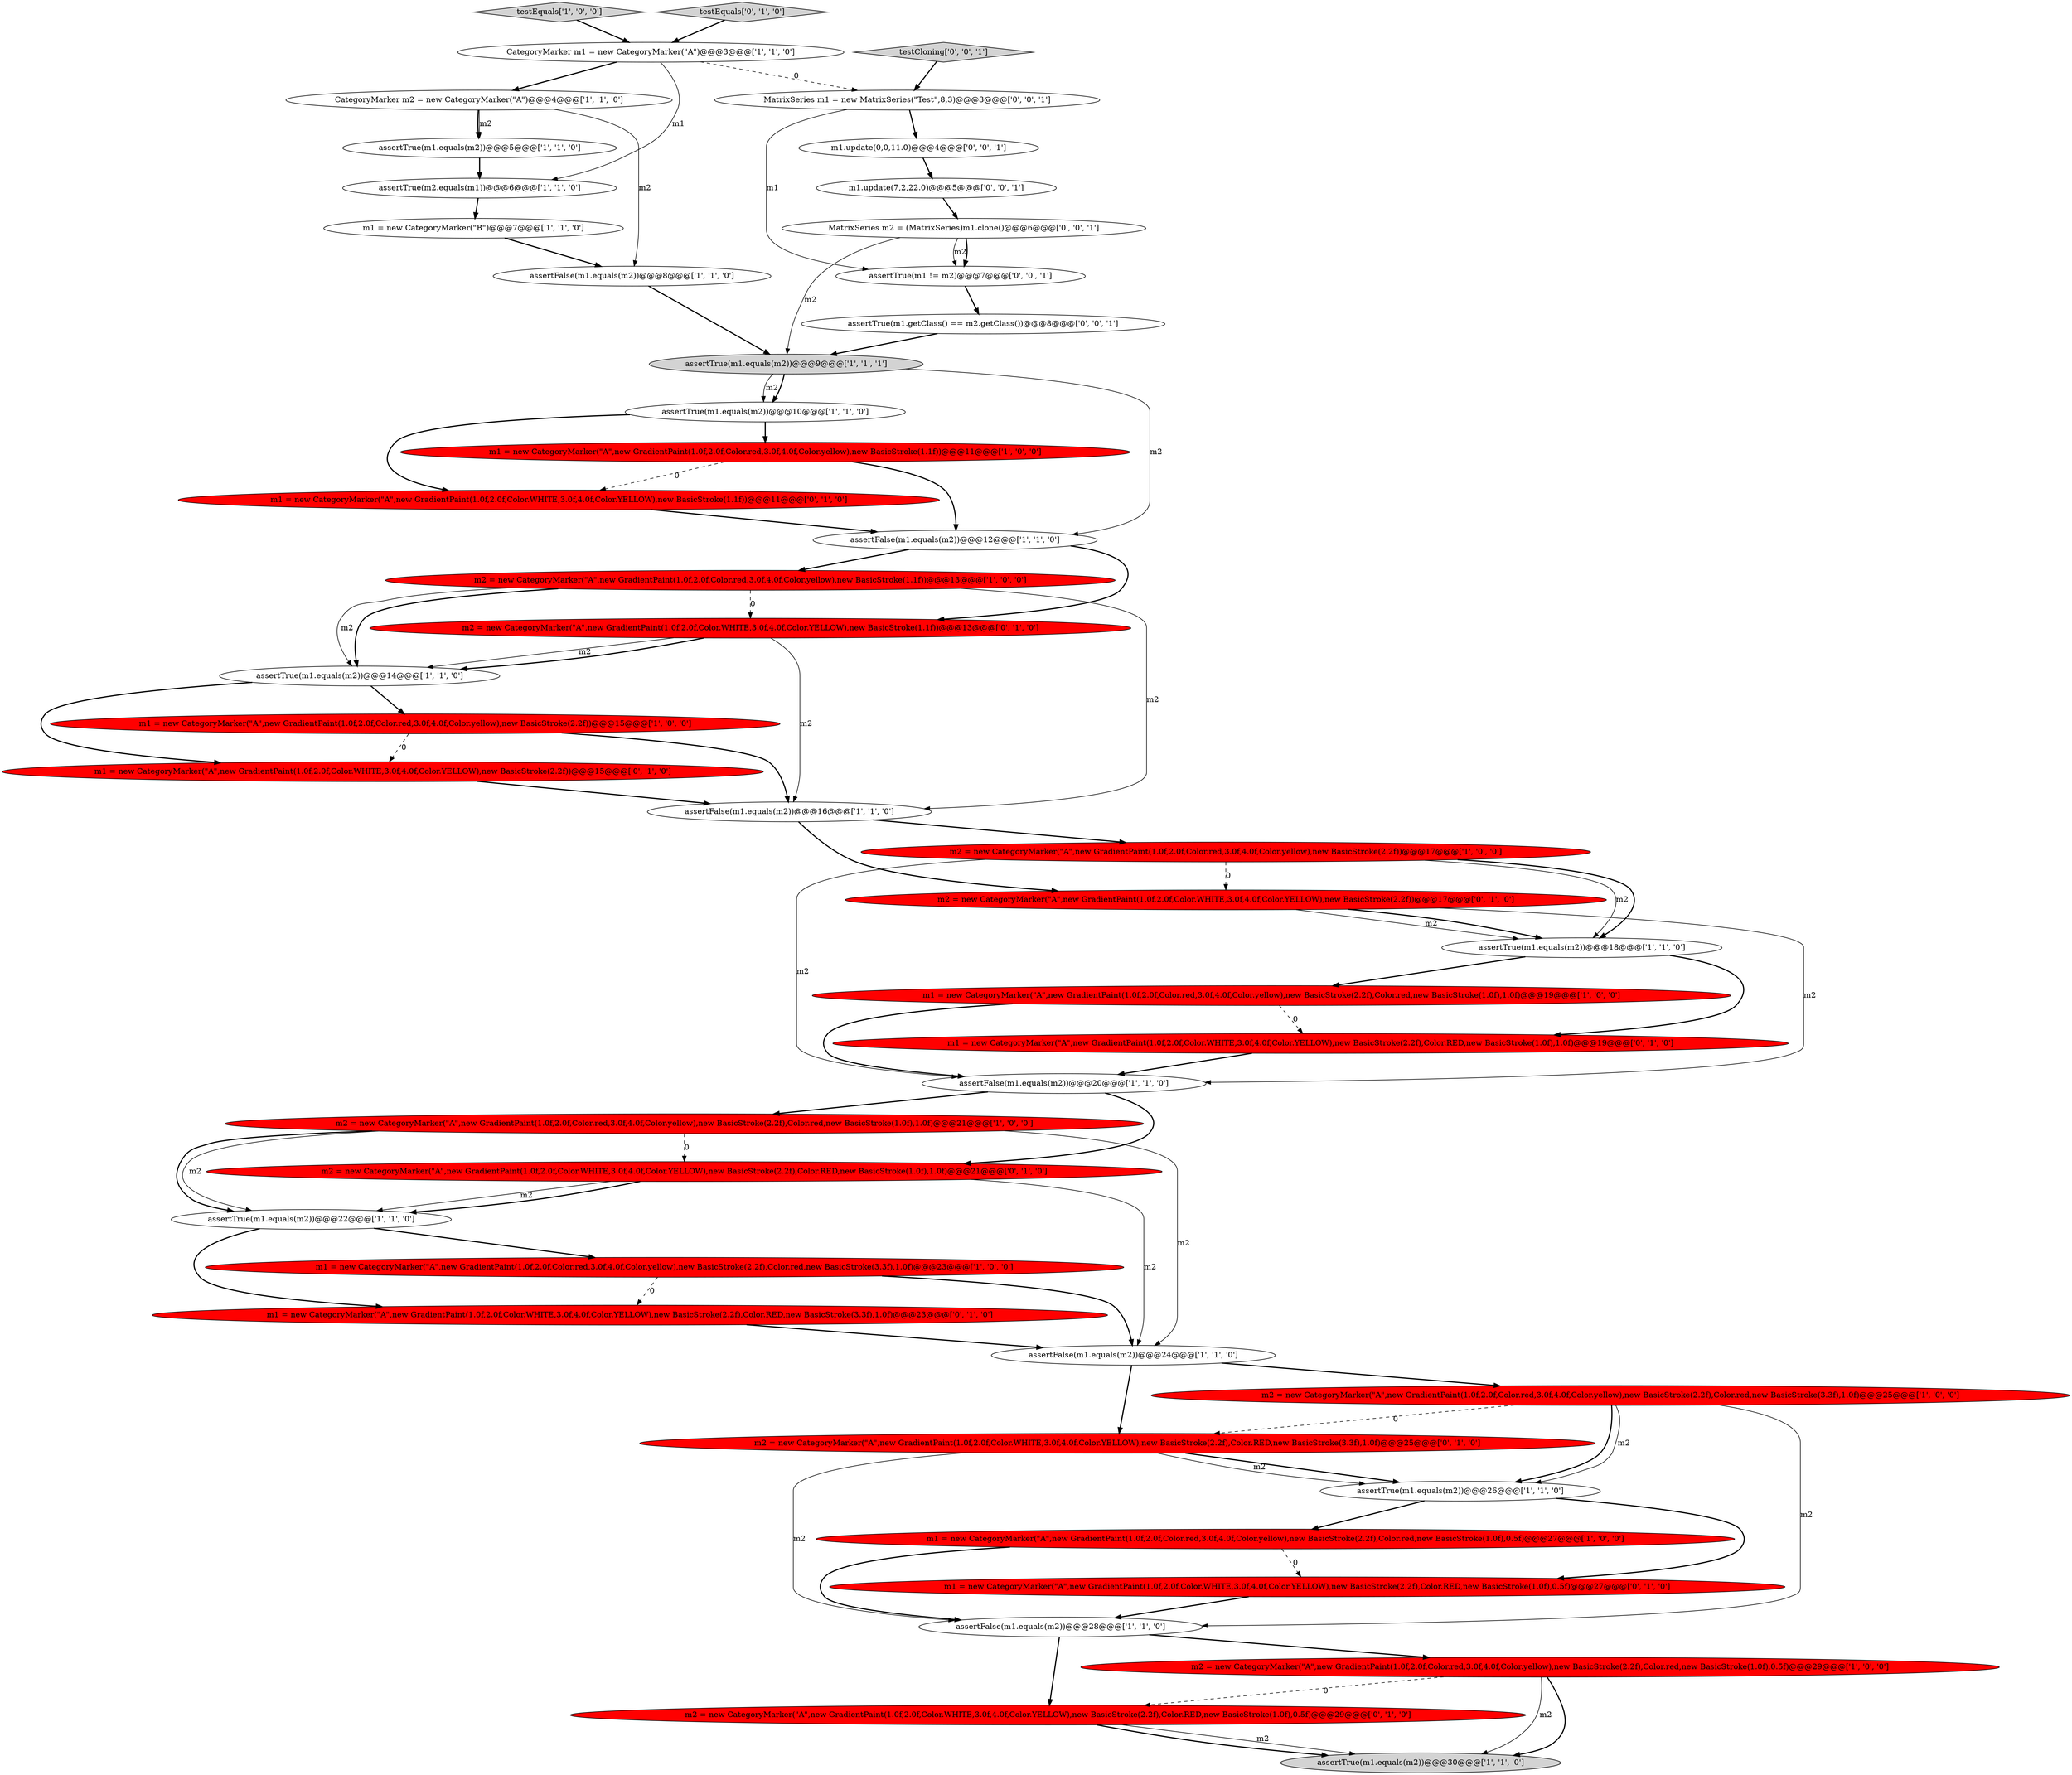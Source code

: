 digraph {
5 [style = filled, label = "assertTrue(m2.equals(m1))@@@6@@@['1', '1', '0']", fillcolor = white, shape = ellipse image = "AAA0AAABBB1BBB"];
3 [style = filled, label = "assertTrue(m1.equals(m2))@@@18@@@['1', '1', '0']", fillcolor = white, shape = ellipse image = "AAA0AAABBB1BBB"];
7 [style = filled, label = "assertFalse(m1.equals(m2))@@@28@@@['1', '1', '0']", fillcolor = white, shape = ellipse image = "AAA0AAABBB1BBB"];
34 [style = filled, label = "m1 = new CategoryMarker(\"A\",new GradientPaint(1.0f,2.0f,Color.WHITE,3.0f,4.0f,Color.YELLOW),new BasicStroke(2.2f),Color.RED,new BasicStroke(1.0f),0.5f)@@@27@@@['0', '1', '0']", fillcolor = red, shape = ellipse image = "AAA1AAABBB2BBB"];
23 [style = filled, label = "assertTrue(m1.equals(m2))@@@5@@@['1', '1', '0']", fillcolor = white, shape = ellipse image = "AAA0AAABBB1BBB"];
40 [style = filled, label = "MatrixSeries m2 = (MatrixSeries)m1.clone()@@@6@@@['0', '0', '1']", fillcolor = white, shape = ellipse image = "AAA0AAABBB3BBB"];
44 [style = filled, label = "m1.update(7,2,22.0)@@@5@@@['0', '0', '1']", fillcolor = white, shape = ellipse image = "AAA0AAABBB3BBB"];
35 [style = filled, label = "m2 = new CategoryMarker(\"A\",new GradientPaint(1.0f,2.0f,Color.WHITE,3.0f,4.0f,Color.YELLOW),new BasicStroke(2.2f))@@@17@@@['0', '1', '0']", fillcolor = red, shape = ellipse image = "AAA1AAABBB2BBB"];
19 [style = filled, label = "m2 = new CategoryMarker(\"A\",new GradientPaint(1.0f,2.0f,Color.red,3.0f,4.0f,Color.yellow),new BasicStroke(2.2f))@@@17@@@['1', '0', '0']", fillcolor = red, shape = ellipse image = "AAA1AAABBB1BBB"];
14 [style = filled, label = "assertTrue(m1.equals(m2))@@@22@@@['1', '1', '0']", fillcolor = white, shape = ellipse image = "AAA0AAABBB1BBB"];
43 [style = filled, label = "assertTrue(m1.getClass() == m2.getClass())@@@8@@@['0', '0', '1']", fillcolor = white, shape = ellipse image = "AAA0AAABBB3BBB"];
24 [style = filled, label = "assertFalse(m1.equals(m2))@@@12@@@['1', '1', '0']", fillcolor = white, shape = ellipse image = "AAA0AAABBB1BBB"];
30 [style = filled, label = "m2 = new CategoryMarker(\"A\",new GradientPaint(1.0f,2.0f,Color.WHITE,3.0f,4.0f,Color.YELLOW),new BasicStroke(2.2f),Color.RED,new BasicStroke(1.0f),0.5f)@@@29@@@['0', '1', '0']", fillcolor = red, shape = ellipse image = "AAA1AAABBB2BBB"];
10 [style = filled, label = "m1 = new CategoryMarker(\"A\",new GradientPaint(1.0f,2.0f,Color.red,3.0f,4.0f,Color.yellow),new BasicStroke(2.2f),Color.red,new BasicStroke(3.3f),1.0f)@@@23@@@['1', '0', '0']", fillcolor = red, shape = ellipse image = "AAA1AAABBB1BBB"];
2 [style = filled, label = "testEquals['1', '0', '0']", fillcolor = lightgray, shape = diamond image = "AAA0AAABBB1BBB"];
21 [style = filled, label = "m1 = new CategoryMarker(\"A\",new GradientPaint(1.0f,2.0f,Color.red,3.0f,4.0f,Color.yellow),new BasicStroke(2.2f))@@@15@@@['1', '0', '0']", fillcolor = red, shape = ellipse image = "AAA1AAABBB1BBB"];
33 [style = filled, label = "m2 = new CategoryMarker(\"A\",new GradientPaint(1.0f,2.0f,Color.WHITE,3.0f,4.0f,Color.YELLOW),new BasicStroke(2.2f),Color.RED,new BasicStroke(3.3f),1.0f)@@@25@@@['0', '1', '0']", fillcolor = red, shape = ellipse image = "AAA1AAABBB2BBB"];
18 [style = filled, label = "m2 = new CategoryMarker(\"A\",new GradientPaint(1.0f,2.0f,Color.red,3.0f,4.0f,Color.yellow),new BasicStroke(1.1f))@@@13@@@['1', '0', '0']", fillcolor = red, shape = ellipse image = "AAA1AAABBB1BBB"];
39 [style = filled, label = "m1 = new CategoryMarker(\"A\",new GradientPaint(1.0f,2.0f,Color.WHITE,3.0f,4.0f,Color.YELLOW),new BasicStroke(2.2f))@@@15@@@['0', '1', '0']", fillcolor = red, shape = ellipse image = "AAA1AAABBB2BBB"];
32 [style = filled, label = "testEquals['0', '1', '0']", fillcolor = lightgray, shape = diamond image = "AAA0AAABBB2BBB"];
17 [style = filled, label = "assertTrue(m1.equals(m2))@@@30@@@['1', '1', '0']", fillcolor = lightgray, shape = ellipse image = "AAA0AAABBB1BBB"];
11 [style = filled, label = "m1 = new CategoryMarker(\"A\",new GradientPaint(1.0f,2.0f,Color.red,3.0f,4.0f,Color.yellow),new BasicStroke(2.2f),Color.red,new BasicStroke(1.0f),0.5f)@@@27@@@['1', '0', '0']", fillcolor = red, shape = ellipse image = "AAA1AAABBB1BBB"];
46 [style = filled, label = "MatrixSeries m1 = new MatrixSeries(\"Test\",8,3)@@@3@@@['0', '0', '1']", fillcolor = white, shape = ellipse image = "AAA0AAABBB3BBB"];
25 [style = filled, label = "assertFalse(m1.equals(m2))@@@16@@@['1', '1', '0']", fillcolor = white, shape = ellipse image = "AAA0AAABBB1BBB"];
1 [style = filled, label = "assertFalse(m1.equals(m2))@@@8@@@['1', '1', '0']", fillcolor = white, shape = ellipse image = "AAA0AAABBB1BBB"];
36 [style = filled, label = "m1 = new CategoryMarker(\"A\",new GradientPaint(1.0f,2.0f,Color.WHITE,3.0f,4.0f,Color.YELLOW),new BasicStroke(2.2f),Color.RED,new BasicStroke(1.0f),1.0f)@@@19@@@['0', '1', '0']", fillcolor = red, shape = ellipse image = "AAA1AAABBB2BBB"];
6 [style = filled, label = "assertFalse(m1.equals(m2))@@@20@@@['1', '1', '0']", fillcolor = white, shape = ellipse image = "AAA0AAABBB1BBB"];
15 [style = filled, label = "m2 = new CategoryMarker(\"A\",new GradientPaint(1.0f,2.0f,Color.red,3.0f,4.0f,Color.yellow),new BasicStroke(2.2f),Color.red,new BasicStroke(1.0f),1.0f)@@@21@@@['1', '0', '0']", fillcolor = red, shape = ellipse image = "AAA1AAABBB1BBB"];
4 [style = filled, label = "m1 = new CategoryMarker(\"A\",new GradientPaint(1.0f,2.0f,Color.red,3.0f,4.0f,Color.yellow),new BasicStroke(2.2f),Color.red,new BasicStroke(1.0f),1.0f)@@@19@@@['1', '0', '0']", fillcolor = red, shape = ellipse image = "AAA1AAABBB1BBB"];
12 [style = filled, label = "assertTrue(m1.equals(m2))@@@10@@@['1', '1', '0']", fillcolor = white, shape = ellipse image = "AAA0AAABBB1BBB"];
37 [style = filled, label = "m1 = new CategoryMarker(\"A\",new GradientPaint(1.0f,2.0f,Color.WHITE,3.0f,4.0f,Color.YELLOW),new BasicStroke(2.2f),Color.RED,new BasicStroke(3.3f),1.0f)@@@23@@@['0', '1', '0']", fillcolor = red, shape = ellipse image = "AAA1AAABBB2BBB"];
41 [style = filled, label = "testCloning['0', '0', '1']", fillcolor = lightgray, shape = diamond image = "AAA0AAABBB3BBB"];
45 [style = filled, label = "m1.update(0,0,11.0)@@@4@@@['0', '0', '1']", fillcolor = white, shape = ellipse image = "AAA0AAABBB3BBB"];
16 [style = filled, label = "CategoryMarker m2 = new CategoryMarker(\"A\")@@@4@@@['1', '1', '0']", fillcolor = white, shape = ellipse image = "AAA0AAABBB1BBB"];
27 [style = filled, label = "m1 = new CategoryMarker(\"B\")@@@7@@@['1', '1', '0']", fillcolor = white, shape = ellipse image = "AAA0AAABBB1BBB"];
42 [style = filled, label = "assertTrue(m1 != m2)@@@7@@@['0', '0', '1']", fillcolor = white, shape = ellipse image = "AAA0AAABBB3BBB"];
9 [style = filled, label = "m1 = new CategoryMarker(\"A\",new GradientPaint(1.0f,2.0f,Color.red,3.0f,4.0f,Color.yellow),new BasicStroke(1.1f))@@@11@@@['1', '0', '0']", fillcolor = red, shape = ellipse image = "AAA1AAABBB1BBB"];
26 [style = filled, label = "assertFalse(m1.equals(m2))@@@24@@@['1', '1', '0']", fillcolor = white, shape = ellipse image = "AAA0AAABBB1BBB"];
28 [style = filled, label = "m2 = new CategoryMarker(\"A\",new GradientPaint(1.0f,2.0f,Color.red,3.0f,4.0f,Color.yellow),new BasicStroke(2.2f),Color.red,new BasicStroke(1.0f),0.5f)@@@29@@@['1', '0', '0']", fillcolor = red, shape = ellipse image = "AAA1AAABBB1BBB"];
0 [style = filled, label = "CategoryMarker m1 = new CategoryMarker(\"A\")@@@3@@@['1', '1', '0']", fillcolor = white, shape = ellipse image = "AAA0AAABBB1BBB"];
8 [style = filled, label = "assertTrue(m1.equals(m2))@@@9@@@['1', '1', '1']", fillcolor = lightgray, shape = ellipse image = "AAA0AAABBB1BBB"];
13 [style = filled, label = "assertTrue(m1.equals(m2))@@@26@@@['1', '1', '0']", fillcolor = white, shape = ellipse image = "AAA0AAABBB1BBB"];
29 [style = filled, label = "m2 = new CategoryMarker(\"A\",new GradientPaint(1.0f,2.0f,Color.WHITE,3.0f,4.0f,Color.YELLOW),new BasicStroke(1.1f))@@@13@@@['0', '1', '0']", fillcolor = red, shape = ellipse image = "AAA1AAABBB2BBB"];
20 [style = filled, label = "m2 = new CategoryMarker(\"A\",new GradientPaint(1.0f,2.0f,Color.red,3.0f,4.0f,Color.yellow),new BasicStroke(2.2f),Color.red,new BasicStroke(3.3f),1.0f)@@@25@@@['1', '0', '0']", fillcolor = red, shape = ellipse image = "AAA1AAABBB1BBB"];
38 [style = filled, label = "m2 = new CategoryMarker(\"A\",new GradientPaint(1.0f,2.0f,Color.WHITE,3.0f,4.0f,Color.YELLOW),new BasicStroke(2.2f),Color.RED,new BasicStroke(1.0f),1.0f)@@@21@@@['0', '1', '0']", fillcolor = red, shape = ellipse image = "AAA1AAABBB2BBB"];
31 [style = filled, label = "m1 = new CategoryMarker(\"A\",new GradientPaint(1.0f,2.0f,Color.WHITE,3.0f,4.0f,Color.YELLOW),new BasicStroke(1.1f))@@@11@@@['0', '1', '0']", fillcolor = red, shape = ellipse image = "AAA1AAABBB2BBB"];
22 [style = filled, label = "assertTrue(m1.equals(m2))@@@14@@@['1', '1', '0']", fillcolor = white, shape = ellipse image = "AAA0AAABBB1BBB"];
15->14 [style = solid, label="m2"];
7->30 [style = bold, label=""];
32->0 [style = bold, label=""];
0->5 [style = solid, label="m1"];
35->3 [style = solid, label="m2"];
19->3 [style = solid, label="m2"];
12->9 [style = bold, label=""];
25->35 [style = bold, label=""];
3->4 [style = bold, label=""];
15->38 [style = dashed, label="0"];
19->6 [style = solid, label="m2"];
3->36 [style = bold, label=""];
18->22 [style = bold, label=""];
4->36 [style = dashed, label="0"];
30->17 [style = solid, label="m2"];
43->8 [style = bold, label=""];
25->19 [style = bold, label=""];
18->22 [style = solid, label="m2"];
28->30 [style = dashed, label="0"];
15->26 [style = solid, label="m2"];
19->3 [style = bold, label=""];
9->24 [style = bold, label=""];
18->29 [style = dashed, label="0"];
14->37 [style = bold, label=""];
36->6 [style = bold, label=""];
13->34 [style = bold, label=""];
37->26 [style = bold, label=""];
14->10 [style = bold, label=""];
10->26 [style = bold, label=""];
21->25 [style = bold, label=""];
18->25 [style = solid, label="m2"];
35->6 [style = solid, label="m2"];
24->18 [style = bold, label=""];
13->11 [style = bold, label=""];
33->13 [style = bold, label=""];
6->38 [style = bold, label=""];
46->42 [style = solid, label="m1"];
9->31 [style = dashed, label="0"];
41->46 [style = bold, label=""];
33->7 [style = solid, label="m2"];
39->25 [style = bold, label=""];
19->35 [style = dashed, label="0"];
20->33 [style = dashed, label="0"];
12->31 [style = bold, label=""];
26->20 [style = bold, label=""];
40->8 [style = solid, label="m2"];
0->16 [style = bold, label=""];
20->13 [style = bold, label=""];
1->8 [style = bold, label=""];
30->17 [style = bold, label=""];
23->5 [style = bold, label=""];
35->3 [style = bold, label=""];
15->14 [style = bold, label=""];
11->34 [style = dashed, label="0"];
31->24 [style = bold, label=""];
8->12 [style = solid, label="m2"];
16->23 [style = bold, label=""];
45->44 [style = bold, label=""];
6->15 [style = bold, label=""];
21->39 [style = dashed, label="0"];
20->13 [style = solid, label="m2"];
38->14 [style = solid, label="m2"];
2->0 [style = bold, label=""];
7->28 [style = bold, label=""];
28->17 [style = bold, label=""];
22->39 [style = bold, label=""];
28->17 [style = solid, label="m2"];
0->46 [style = dashed, label="0"];
8->12 [style = bold, label=""];
27->1 [style = bold, label=""];
42->43 [style = bold, label=""];
4->6 [style = bold, label=""];
22->21 [style = bold, label=""];
44->40 [style = bold, label=""];
34->7 [style = bold, label=""];
24->29 [style = bold, label=""];
29->25 [style = solid, label="m2"];
40->42 [style = solid, label="m2"];
38->14 [style = bold, label=""];
20->7 [style = solid, label="m2"];
29->22 [style = solid, label="m2"];
38->26 [style = solid, label="m2"];
16->1 [style = solid, label="m2"];
16->23 [style = solid, label="m2"];
10->37 [style = dashed, label="0"];
46->45 [style = bold, label=""];
5->27 [style = bold, label=""];
29->22 [style = bold, label=""];
26->33 [style = bold, label=""];
33->13 [style = solid, label="m2"];
40->42 [style = bold, label=""];
11->7 [style = bold, label=""];
8->24 [style = solid, label="m2"];
}
